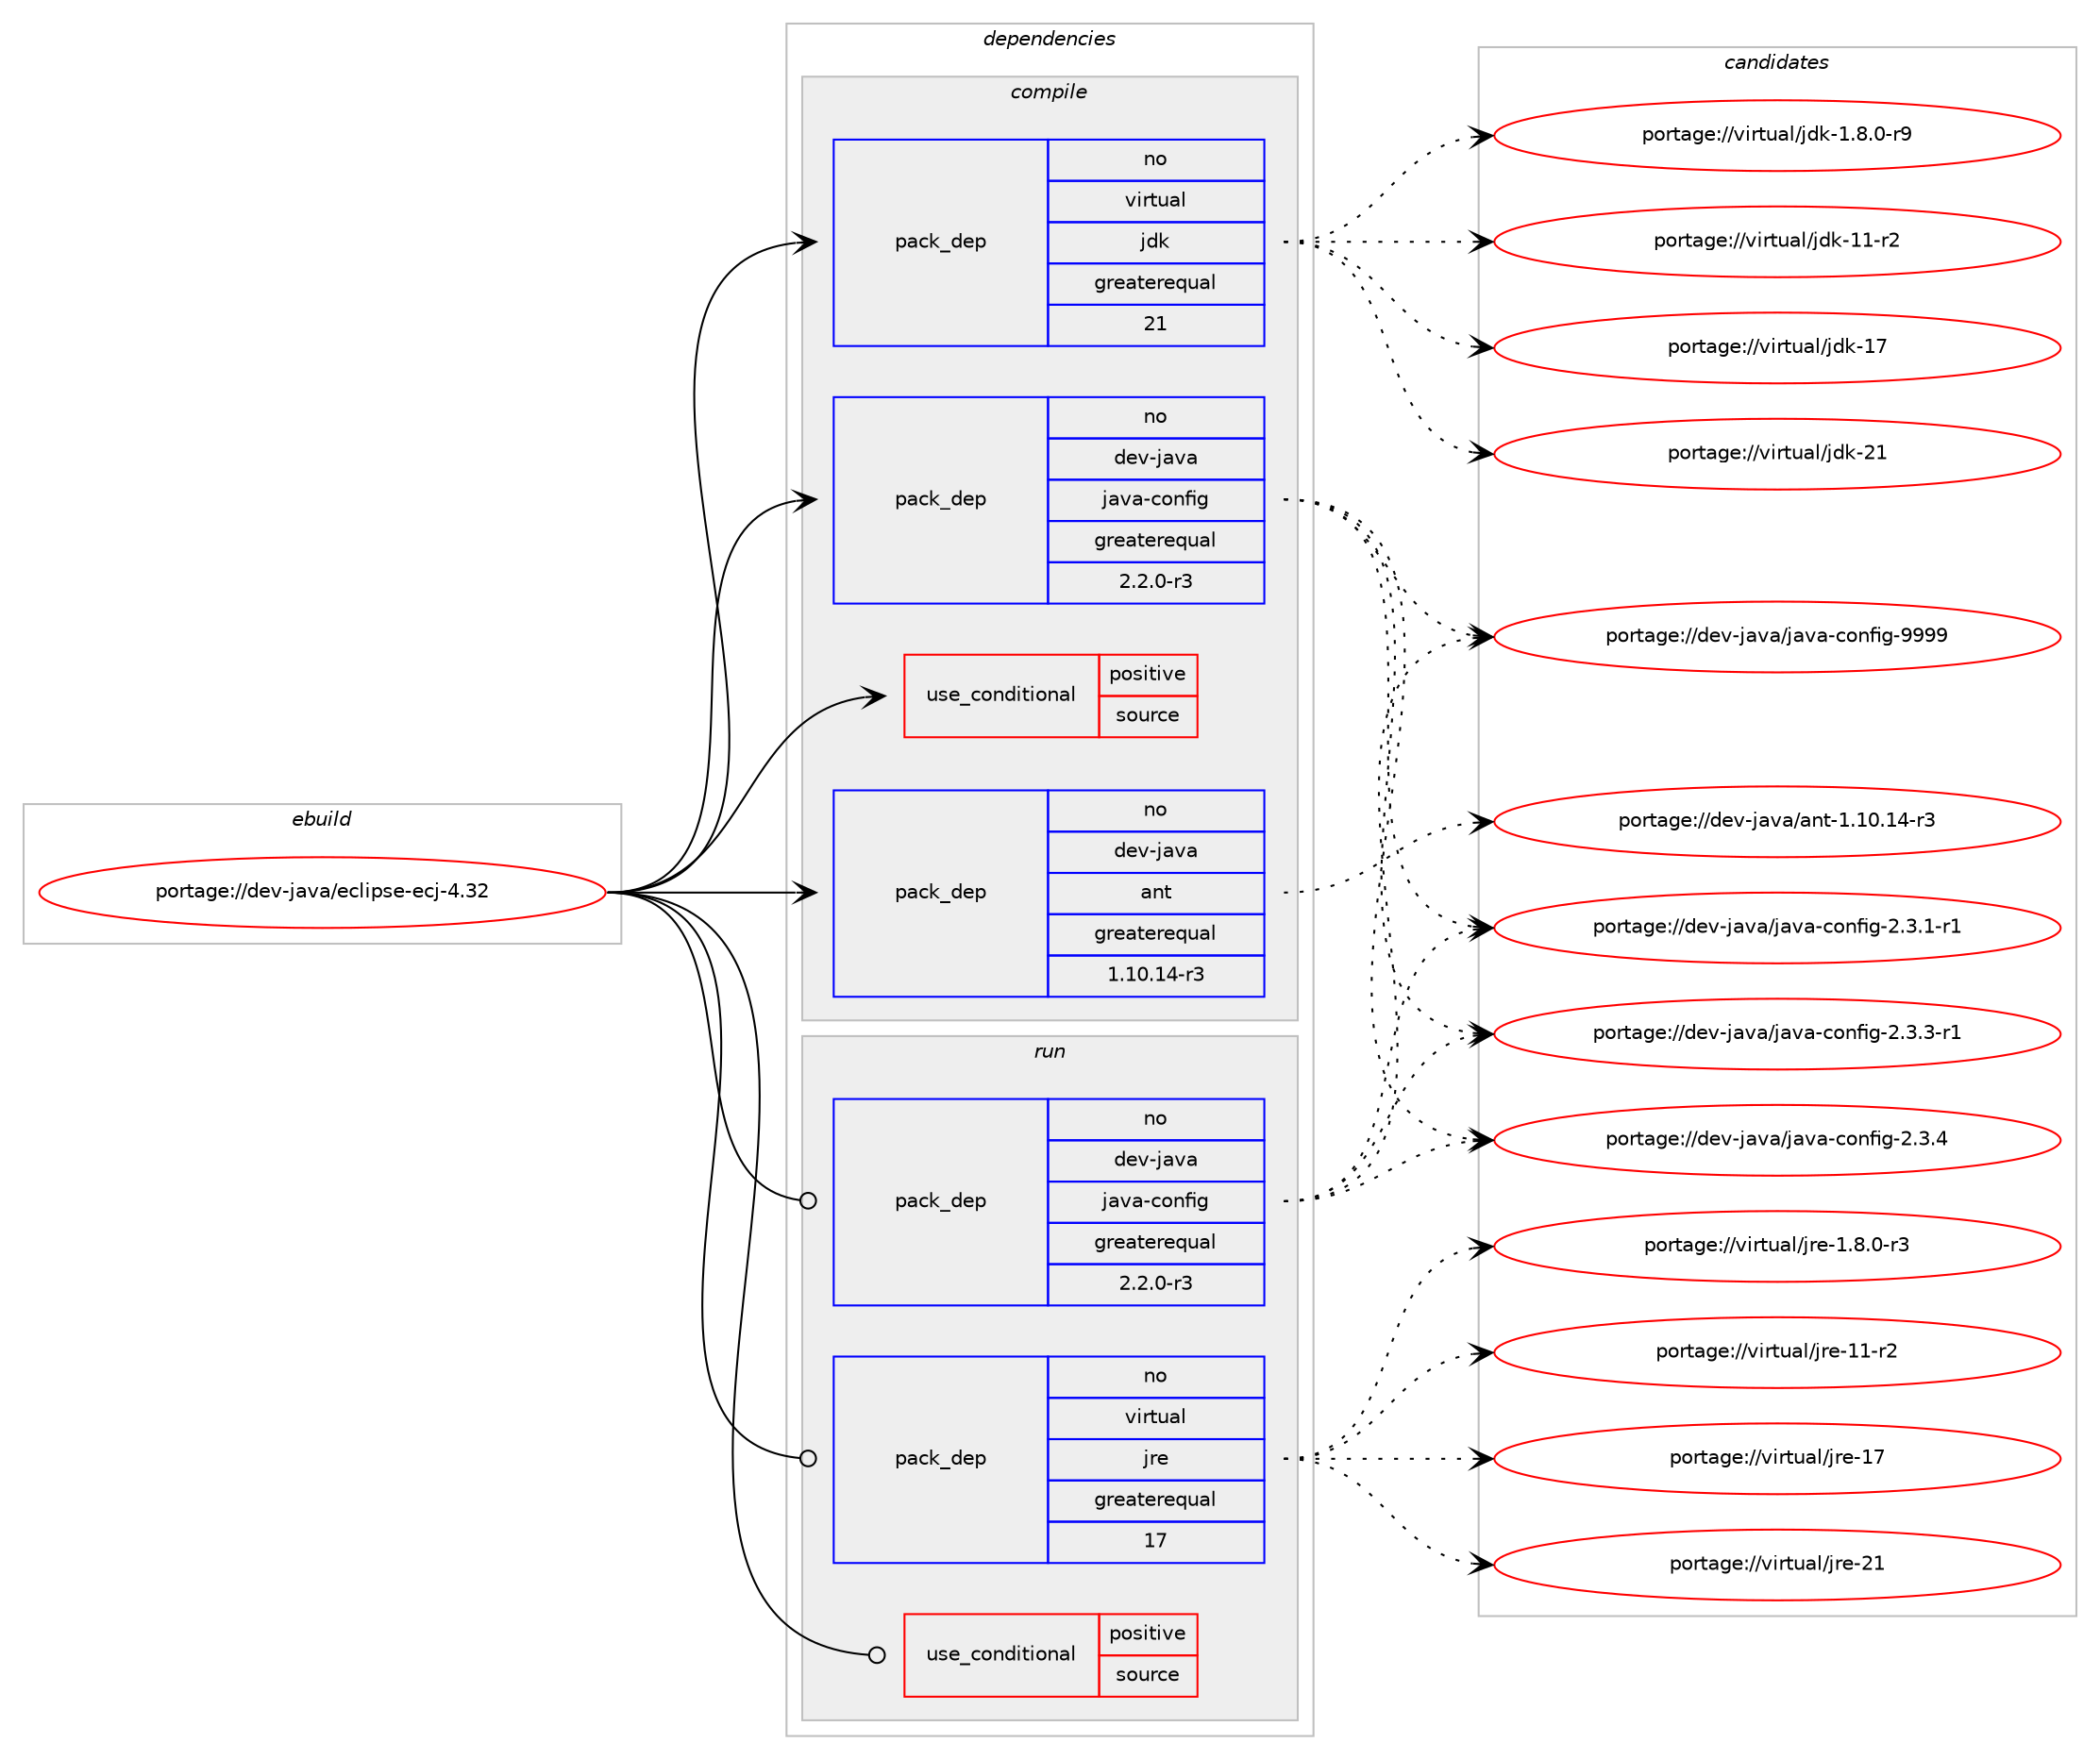 digraph prolog {

# *************
# Graph options
# *************

newrank=true;
concentrate=true;
compound=true;
graph [rankdir=LR,fontname=Helvetica,fontsize=10,ranksep=1.5];#, ranksep=2.5, nodesep=0.2];
edge  [arrowhead=vee];
node  [fontname=Helvetica,fontsize=10];

# **********
# The ebuild
# **********

subgraph cluster_leftcol {
color=gray;
rank=same;
label=<<i>ebuild</i>>;
id [label="portage://dev-java/eclipse-ecj-4.32", color=red, width=4, href="../dev-java/eclipse-ecj-4.32.svg"];
}

# ****************
# The dependencies
# ****************

subgraph cluster_midcol {
color=gray;
label=<<i>dependencies</i>>;
subgraph cluster_compile {
fillcolor="#eeeeee";
style=filled;
label=<<i>compile</i>>;
subgraph cond21042 {
dependency47401 [label=<<TABLE BORDER="0" CELLBORDER="1" CELLSPACING="0" CELLPADDING="4"><TR><TD ROWSPAN="3" CELLPADDING="10">use_conditional</TD></TR><TR><TD>positive</TD></TR><TR><TD>source</TD></TR></TABLE>>, shape=none, color=red];
# *** BEGIN UNKNOWN DEPENDENCY TYPE (TODO) ***
# dependency47401 -> package_dependency(portage://dev-java/eclipse-ecj-4.32,install,no,app-arch,zip,none,[,,],[],[])
# *** END UNKNOWN DEPENDENCY TYPE (TODO) ***

}
id:e -> dependency47401:w [weight=20,style="solid",arrowhead="vee"];
# *** BEGIN UNKNOWN DEPENDENCY TYPE (TODO) ***
# id -> package_dependency(portage://dev-java/eclipse-ecj-4.32,install,no,app-eselect,eselect-java,none,[,,],[],[])
# *** END UNKNOWN DEPENDENCY TYPE (TODO) ***

subgraph pack25335 {
dependency47402 [label=<<TABLE BORDER="0" CELLBORDER="1" CELLSPACING="0" CELLPADDING="4" WIDTH="220"><TR><TD ROWSPAN="6" CELLPADDING="30">pack_dep</TD></TR><TR><TD WIDTH="110">no</TD></TR><TR><TD>dev-java</TD></TR><TR><TD>ant</TD></TR><TR><TD>greaterequal</TD></TR><TR><TD>1.10.14-r3</TD></TR></TABLE>>, shape=none, color=blue];
}
id:e -> dependency47402:w [weight=20,style="solid",arrowhead="vee"];
subgraph pack25336 {
dependency47403 [label=<<TABLE BORDER="0" CELLBORDER="1" CELLSPACING="0" CELLPADDING="4" WIDTH="220"><TR><TD ROWSPAN="6" CELLPADDING="30">pack_dep</TD></TR><TR><TD WIDTH="110">no</TD></TR><TR><TD>dev-java</TD></TR><TR><TD>java-config</TD></TR><TR><TD>greaterequal</TD></TR><TR><TD>2.2.0-r3</TD></TR></TABLE>>, shape=none, color=blue];
}
id:e -> dependency47403:w [weight=20,style="solid",arrowhead="vee"];
subgraph pack25337 {
dependency47404 [label=<<TABLE BORDER="0" CELLBORDER="1" CELLSPACING="0" CELLPADDING="4" WIDTH="220"><TR><TD ROWSPAN="6" CELLPADDING="30">pack_dep</TD></TR><TR><TD WIDTH="110">no</TD></TR><TR><TD>virtual</TD></TR><TR><TD>jdk</TD></TR><TR><TD>greaterequal</TD></TR><TR><TD>21</TD></TR></TABLE>>, shape=none, color=blue];
}
id:e -> dependency47404:w [weight=20,style="solid",arrowhead="vee"];
}
subgraph cluster_compileandrun {
fillcolor="#eeeeee";
style=filled;
label=<<i>compile and run</i>>;
}
subgraph cluster_run {
fillcolor="#eeeeee";
style=filled;
label=<<i>run</i>>;
subgraph cond21043 {
dependency47405 [label=<<TABLE BORDER="0" CELLBORDER="1" CELLSPACING="0" CELLPADDING="4"><TR><TD ROWSPAN="3" CELLPADDING="10">use_conditional</TD></TR><TR><TD>positive</TD></TR><TR><TD>source</TD></TR></TABLE>>, shape=none, color=red];
# *** BEGIN UNKNOWN DEPENDENCY TYPE (TODO) ***
# dependency47405 -> package_dependency(portage://dev-java/eclipse-ecj-4.32,run,no,app-arch,zip,none,[,,],[],[])
# *** END UNKNOWN DEPENDENCY TYPE (TODO) ***

}
id:e -> dependency47405:w [weight=20,style="solid",arrowhead="odot"];
# *** BEGIN UNKNOWN DEPENDENCY TYPE (TODO) ***
# id -> package_dependency(portage://dev-java/eclipse-ecj-4.32,run,no,app-eselect,eselect-java,none,[,,],[],[])
# *** END UNKNOWN DEPENDENCY TYPE (TODO) ***

subgraph pack25338 {
dependency47406 [label=<<TABLE BORDER="0" CELLBORDER="1" CELLSPACING="0" CELLPADDING="4" WIDTH="220"><TR><TD ROWSPAN="6" CELLPADDING="30">pack_dep</TD></TR><TR><TD WIDTH="110">no</TD></TR><TR><TD>dev-java</TD></TR><TR><TD>java-config</TD></TR><TR><TD>greaterequal</TD></TR><TR><TD>2.2.0-r3</TD></TR></TABLE>>, shape=none, color=blue];
}
id:e -> dependency47406:w [weight=20,style="solid",arrowhead="odot"];
subgraph pack25339 {
dependency47407 [label=<<TABLE BORDER="0" CELLBORDER="1" CELLSPACING="0" CELLPADDING="4" WIDTH="220"><TR><TD ROWSPAN="6" CELLPADDING="30">pack_dep</TD></TR><TR><TD WIDTH="110">no</TD></TR><TR><TD>virtual</TD></TR><TR><TD>jre</TD></TR><TR><TD>greaterequal</TD></TR><TR><TD>17</TD></TR></TABLE>>, shape=none, color=blue];
}
id:e -> dependency47407:w [weight=20,style="solid",arrowhead="odot"];
}
}

# **************
# The candidates
# **************

subgraph cluster_choices {
rank=same;
color=gray;
label=<<i>candidates</i>>;

subgraph choice25335 {
color=black;
nodesep=1;
choice100101118451069711897479711011645494649484649524511451 [label="portage://dev-java/ant-1.10.14-r3", color=red, width=4,href="../dev-java/ant-1.10.14-r3.svg"];
dependency47402:e -> choice100101118451069711897479711011645494649484649524511451:w [style=dotted,weight="100"];
}
subgraph choice25336 {
color=black;
nodesep=1;
choice10010111845106971189747106971189745991111101021051034550465146494511449 [label="portage://dev-java/java-config-2.3.1-r1", color=red, width=4,href="../dev-java/java-config-2.3.1-r1.svg"];
choice10010111845106971189747106971189745991111101021051034550465146514511449 [label="portage://dev-java/java-config-2.3.3-r1", color=red, width=4,href="../dev-java/java-config-2.3.3-r1.svg"];
choice1001011184510697118974710697118974599111110102105103455046514652 [label="portage://dev-java/java-config-2.3.4", color=red, width=4,href="../dev-java/java-config-2.3.4.svg"];
choice10010111845106971189747106971189745991111101021051034557575757 [label="portage://dev-java/java-config-9999", color=red, width=4,href="../dev-java/java-config-9999.svg"];
dependency47403:e -> choice10010111845106971189747106971189745991111101021051034550465146494511449:w [style=dotted,weight="100"];
dependency47403:e -> choice10010111845106971189747106971189745991111101021051034550465146514511449:w [style=dotted,weight="100"];
dependency47403:e -> choice1001011184510697118974710697118974599111110102105103455046514652:w [style=dotted,weight="100"];
dependency47403:e -> choice10010111845106971189747106971189745991111101021051034557575757:w [style=dotted,weight="100"];
}
subgraph choice25337 {
color=black;
nodesep=1;
choice11810511411611797108471061001074549465646484511457 [label="portage://virtual/jdk-1.8.0-r9", color=red, width=4,href="../virtual/jdk-1.8.0-r9.svg"];
choice11810511411611797108471061001074549494511450 [label="portage://virtual/jdk-11-r2", color=red, width=4,href="../virtual/jdk-11-r2.svg"];
choice1181051141161179710847106100107454955 [label="portage://virtual/jdk-17", color=red, width=4,href="../virtual/jdk-17.svg"];
choice1181051141161179710847106100107455049 [label="portage://virtual/jdk-21", color=red, width=4,href="../virtual/jdk-21.svg"];
dependency47404:e -> choice11810511411611797108471061001074549465646484511457:w [style=dotted,weight="100"];
dependency47404:e -> choice11810511411611797108471061001074549494511450:w [style=dotted,weight="100"];
dependency47404:e -> choice1181051141161179710847106100107454955:w [style=dotted,weight="100"];
dependency47404:e -> choice1181051141161179710847106100107455049:w [style=dotted,weight="100"];
}
subgraph choice25338 {
color=black;
nodesep=1;
choice10010111845106971189747106971189745991111101021051034550465146494511449 [label="portage://dev-java/java-config-2.3.1-r1", color=red, width=4,href="../dev-java/java-config-2.3.1-r1.svg"];
choice10010111845106971189747106971189745991111101021051034550465146514511449 [label="portage://dev-java/java-config-2.3.3-r1", color=red, width=4,href="../dev-java/java-config-2.3.3-r1.svg"];
choice1001011184510697118974710697118974599111110102105103455046514652 [label="portage://dev-java/java-config-2.3.4", color=red, width=4,href="../dev-java/java-config-2.3.4.svg"];
choice10010111845106971189747106971189745991111101021051034557575757 [label="portage://dev-java/java-config-9999", color=red, width=4,href="../dev-java/java-config-9999.svg"];
dependency47406:e -> choice10010111845106971189747106971189745991111101021051034550465146494511449:w [style=dotted,weight="100"];
dependency47406:e -> choice10010111845106971189747106971189745991111101021051034550465146514511449:w [style=dotted,weight="100"];
dependency47406:e -> choice1001011184510697118974710697118974599111110102105103455046514652:w [style=dotted,weight="100"];
dependency47406:e -> choice10010111845106971189747106971189745991111101021051034557575757:w [style=dotted,weight="100"];
}
subgraph choice25339 {
color=black;
nodesep=1;
choice11810511411611797108471061141014549465646484511451 [label="portage://virtual/jre-1.8.0-r3", color=red, width=4,href="../virtual/jre-1.8.0-r3.svg"];
choice11810511411611797108471061141014549494511450 [label="portage://virtual/jre-11-r2", color=red, width=4,href="../virtual/jre-11-r2.svg"];
choice1181051141161179710847106114101454955 [label="portage://virtual/jre-17", color=red, width=4,href="../virtual/jre-17.svg"];
choice1181051141161179710847106114101455049 [label="portage://virtual/jre-21", color=red, width=4,href="../virtual/jre-21.svg"];
dependency47407:e -> choice11810511411611797108471061141014549465646484511451:w [style=dotted,weight="100"];
dependency47407:e -> choice11810511411611797108471061141014549494511450:w [style=dotted,weight="100"];
dependency47407:e -> choice1181051141161179710847106114101454955:w [style=dotted,weight="100"];
dependency47407:e -> choice1181051141161179710847106114101455049:w [style=dotted,weight="100"];
}
}

}
